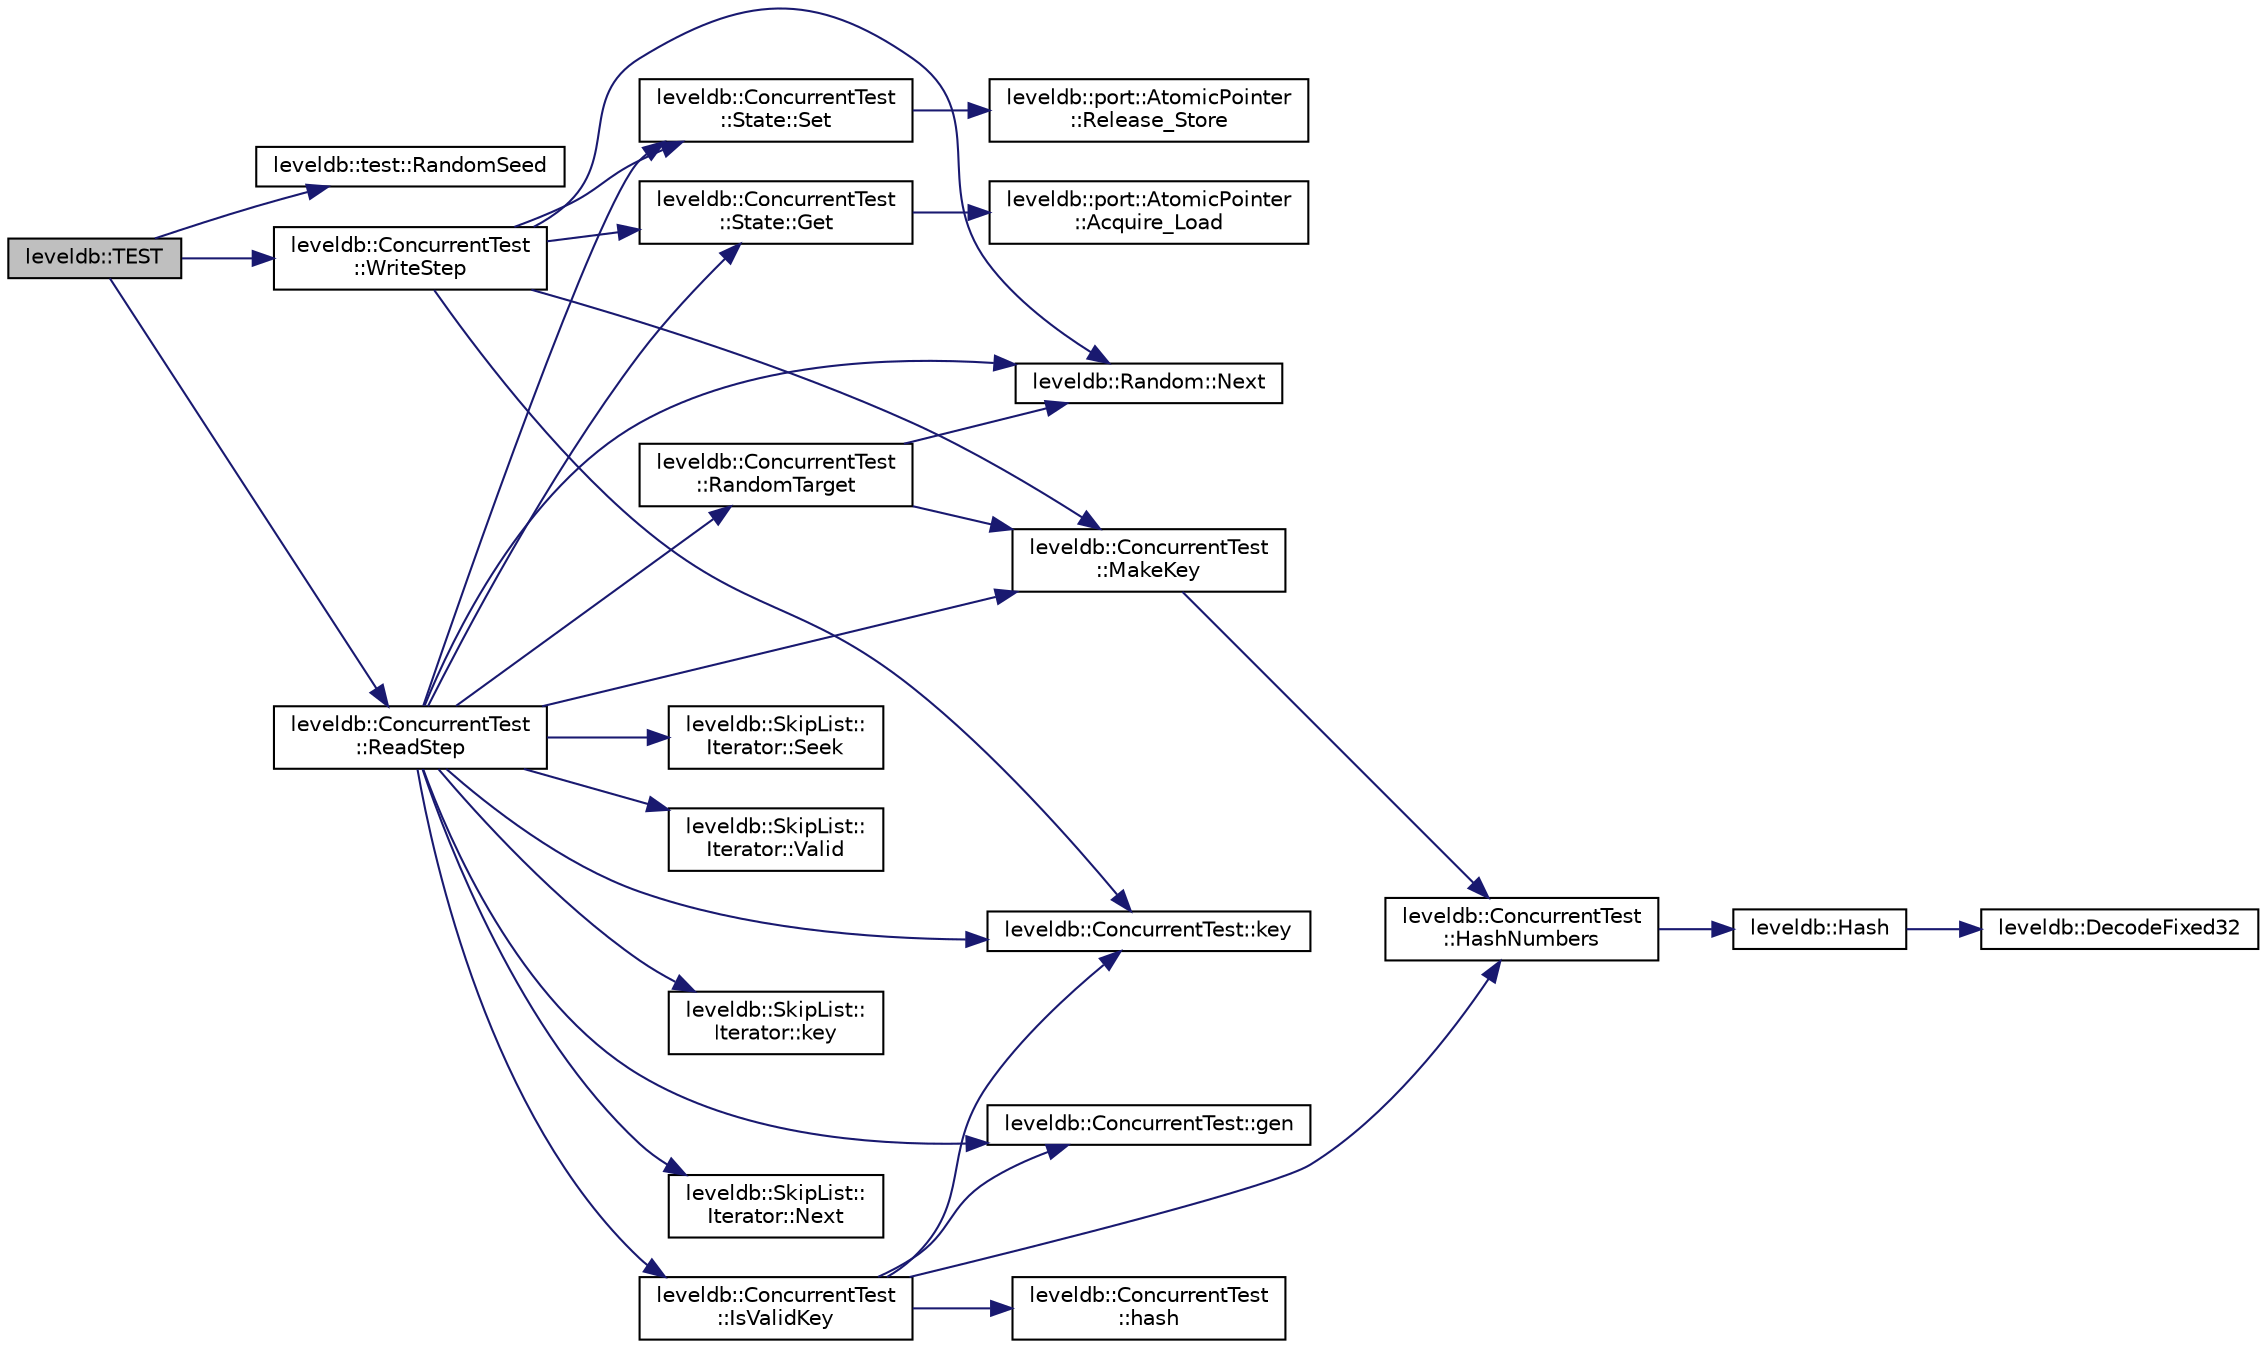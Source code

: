 digraph "leveldb::TEST"
{
  edge [fontname="Helvetica",fontsize="10",labelfontname="Helvetica",labelfontsize="10"];
  node [fontname="Helvetica",fontsize="10",shape=record];
  rankdir="LR";
  Node1 [label="leveldb::TEST",height=0.2,width=0.4,color="black", fillcolor="grey75", style="filled" fontcolor="black"];
  Node1 -> Node2 [color="midnightblue",fontsize="10",style="solid"];
  Node2 [label="leveldb::test::RandomSeed",height=0.2,width=0.4,color="black", fillcolor="white", style="filled",URL="$namespaceleveldb_1_1test.html#a0d48ce23bccd2763df90789cb3aac03c"];
  Node1 -> Node3 [color="midnightblue",fontsize="10",style="solid"];
  Node3 [label="leveldb::ConcurrentTest\l::ReadStep",height=0.2,width=0.4,color="black", fillcolor="white", style="filled",URL="$classleveldb_1_1_concurrent_test.html#a9dcaf11ec747ad37150526f891627c50"];
  Node3 -> Node4 [color="midnightblue",fontsize="10",style="solid"];
  Node4 [label="leveldb::ConcurrentTest\l::State::Set",height=0.2,width=0.4,color="black", fillcolor="white", style="filled",URL="$structleveldb_1_1_concurrent_test_1_1_state.html#a7f44f6357aab5ecc3b9b629da8ae71e1"];
  Node4 -> Node5 [color="midnightblue",fontsize="10",style="solid"];
  Node5 [label="leveldb::port::AtomicPointer\l::Release_Store",height=0.2,width=0.4,color="black", fillcolor="white", style="filled",URL="$classleveldb_1_1port_1_1_atomic_pointer.html#a8dfe51c125f71c09a363dae042be63a7"];
  Node3 -> Node6 [color="midnightblue",fontsize="10",style="solid"];
  Node6 [label="leveldb::ConcurrentTest\l::State::Get",height=0.2,width=0.4,color="black", fillcolor="white", style="filled",URL="$structleveldb_1_1_concurrent_test_1_1_state.html#aef6bd2ca14d88d14af9bbb31f9991240"];
  Node6 -> Node7 [color="midnightblue",fontsize="10",style="solid"];
  Node7 [label="leveldb::port::AtomicPointer\l::Acquire_Load",height=0.2,width=0.4,color="black", fillcolor="white", style="filled",URL="$classleveldb_1_1port_1_1_atomic_pointer.html#a25b7cd07f114f6e59278d5523aff6140"];
  Node3 -> Node8 [color="midnightblue",fontsize="10",style="solid"];
  Node8 [label="leveldb::ConcurrentTest\l::RandomTarget",height=0.2,width=0.4,color="black", fillcolor="white", style="filled",URL="$classleveldb_1_1_concurrent_test.html#a09cc30d1c5af529ed234721f0f9f86a0"];
  Node8 -> Node9 [color="midnightblue",fontsize="10",style="solid"];
  Node9 [label="leveldb::Random::Next",height=0.2,width=0.4,color="black", fillcolor="white", style="filled",URL="$classleveldb_1_1_random.html#a9e00ef1fcc82ed0ad16ba91b30ae8038"];
  Node8 -> Node10 [color="midnightblue",fontsize="10",style="solid"];
  Node10 [label="leveldb::ConcurrentTest\l::MakeKey",height=0.2,width=0.4,color="black", fillcolor="white", style="filled",URL="$classleveldb_1_1_concurrent_test.html#a34289dc46ae379b294f064d3adccb5a1"];
  Node10 -> Node11 [color="midnightblue",fontsize="10",style="solid"];
  Node11 [label="leveldb::ConcurrentTest\l::HashNumbers",height=0.2,width=0.4,color="black", fillcolor="white", style="filled",URL="$classleveldb_1_1_concurrent_test.html#a3a66612dc277bfeeef89a652613c54fd"];
  Node11 -> Node12 [color="midnightblue",fontsize="10",style="solid"];
  Node12 [label="leveldb::Hash",height=0.2,width=0.4,color="black", fillcolor="white", style="filled",URL="$namespaceleveldb.html#aa566d580ef23924d3ef2a369333c1787"];
  Node12 -> Node13 [color="midnightblue",fontsize="10",style="solid"];
  Node13 [label="leveldb::DecodeFixed32",height=0.2,width=0.4,color="black", fillcolor="white", style="filled",URL="$namespaceleveldb.html#adae574304f9d1ed3e95742167cd449a9"];
  Node3 -> Node14 [color="midnightblue",fontsize="10",style="solid"];
  Node14 [label="leveldb::SkipList::\lIterator::Seek",height=0.2,width=0.4,color="black", fillcolor="white", style="filled",URL="$classleveldb_1_1_skip_list_1_1_iterator.html#a6c641d5cd37386abdb0aa8d73454611a"];
  Node3 -> Node15 [color="midnightblue",fontsize="10",style="solid"];
  Node15 [label="leveldb::SkipList::\lIterator::Valid",height=0.2,width=0.4,color="black", fillcolor="white", style="filled",URL="$classleveldb_1_1_skip_list_1_1_iterator.html#ac074827b7e9ded32283385e6228ef8cd"];
  Node3 -> Node10 [color="midnightblue",fontsize="10",style="solid"];
  Node3 -> Node16 [color="midnightblue",fontsize="10",style="solid"];
  Node16 [label="leveldb::SkipList::\lIterator::key",height=0.2,width=0.4,color="black", fillcolor="white", style="filled",URL="$classleveldb_1_1_skip_list_1_1_iterator.html#a5d2a82038f440d557b32afb398c7eb57"];
  Node3 -> Node17 [color="midnightblue",fontsize="10",style="solid"];
  Node17 [label="leveldb::ConcurrentTest\l::IsValidKey",height=0.2,width=0.4,color="black", fillcolor="white", style="filled",URL="$classleveldb_1_1_concurrent_test.html#a85227fd5130383ebcea6e4a45a52d0ba"];
  Node17 -> Node18 [color="midnightblue",fontsize="10",style="solid"];
  Node18 [label="leveldb::ConcurrentTest\l::hash",height=0.2,width=0.4,color="black", fillcolor="white", style="filled",URL="$classleveldb_1_1_concurrent_test.html#a5f2f74d12efd42ece051f1490fb696d6"];
  Node17 -> Node11 [color="midnightblue",fontsize="10",style="solid"];
  Node17 -> Node19 [color="midnightblue",fontsize="10",style="solid"];
  Node19 [label="leveldb::ConcurrentTest::key",height=0.2,width=0.4,color="black", fillcolor="white", style="filled",URL="$classleveldb_1_1_concurrent_test.html#adba70cd10ddb3502b9fa1c0d786ed663"];
  Node17 -> Node20 [color="midnightblue",fontsize="10",style="solid"];
  Node20 [label="leveldb::ConcurrentTest::gen",height=0.2,width=0.4,color="black", fillcolor="white", style="filled",URL="$classleveldb_1_1_concurrent_test.html#a1c24fb7a08e031f98660083c5a9115b6"];
  Node3 -> Node19 [color="midnightblue",fontsize="10",style="solid"];
  Node3 -> Node20 [color="midnightblue",fontsize="10",style="solid"];
  Node3 -> Node9 [color="midnightblue",fontsize="10",style="solid"];
  Node3 -> Node21 [color="midnightblue",fontsize="10",style="solid"];
  Node21 [label="leveldb::SkipList::\lIterator::Next",height=0.2,width=0.4,color="black", fillcolor="white", style="filled",URL="$classleveldb_1_1_skip_list_1_1_iterator.html#ade5a684c74056f578f85237735da0cef"];
  Node1 -> Node22 [color="midnightblue",fontsize="10",style="solid"];
  Node22 [label="leveldb::ConcurrentTest\l::WriteStep",height=0.2,width=0.4,color="black", fillcolor="white", style="filled",URL="$classleveldb_1_1_concurrent_test.html#a43dc8afb9124c364d6e97dc3d421131f"];
  Node22 -> Node9 [color="midnightblue",fontsize="10",style="solid"];
  Node22 -> Node6 [color="midnightblue",fontsize="10",style="solid"];
  Node22 -> Node19 [color="midnightblue",fontsize="10",style="solid"];
  Node22 -> Node10 [color="midnightblue",fontsize="10",style="solid"];
  Node22 -> Node4 [color="midnightblue",fontsize="10",style="solid"];
}
